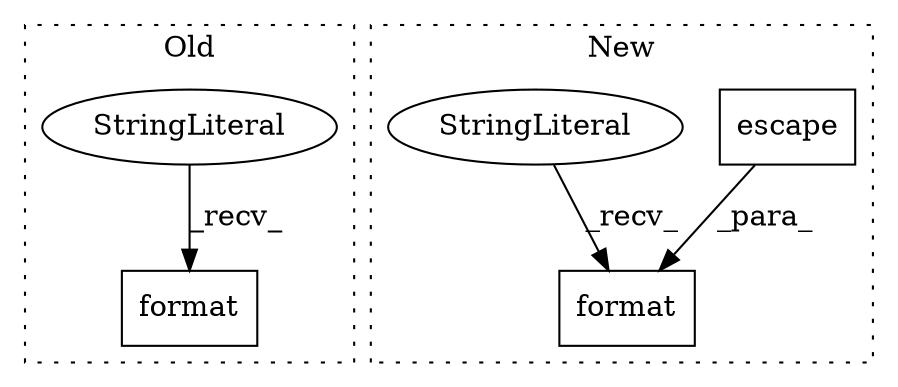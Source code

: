 digraph G {
subgraph cluster0 {
1 [label="format" a="32" s="2979,3008" l="7,1" shape="box"];
4 [label="StringLiteral" a="45" s="2922" l="56" shape="ellipse"];
label = "Old";
style="dotted";
}
subgraph cluster1 {
2 [label="escape" a="32" s="3546,3571" l="7,1" shape="box"];
3 [label="format" a="32" s="3536,3580" l="7,1" shape="box"];
5 [label="StringLiteral" a="45" s="3436" l="99" shape="ellipse"];
label = "New";
style="dotted";
}
2 -> 3 [label="_para_"];
4 -> 1 [label="_recv_"];
5 -> 3 [label="_recv_"];
}